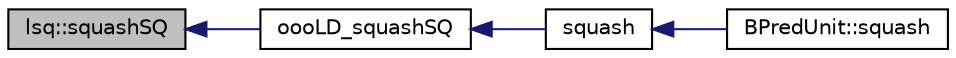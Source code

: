 digraph G
{
  edge [fontname="Helvetica",fontsize="10",labelfontname="Helvetica",labelfontsize="10"];
  node [fontname="Helvetica",fontsize="10",shape=record];
  rankdir=LR;
  Node1 [label="lsq::squashSQ",height=0.2,width=0.4,color="black", fillcolor="grey75", style="filled" fontcolor="black"];
  Node1 -> Node2 [dir=back,color="midnightblue",fontsize="10",style="solid"];
  Node2 [label="oooLD_squashSQ",height=0.2,width=0.4,color="black", fillcolor="white", style="filled",URL="$oooLD__lsq__ctrl_8h.html#a7d4f9d0d16b3b2e46649a78fcade92fd"];
  Node2 -> Node3 [dir=back,color="midnightblue",fontsize="10",style="solid"];
  Node3 [label="squash",height=0.2,width=0.4,color="black", fillcolor="white", style="filled",URL="$bkEnd_8cpp.html#ab66b103fb7f2942ca9fd5379cf47893f"];
  Node3 -> Node4 [dir=back,color="midnightblue",fontsize="10",style="solid"];
  Node4 [label="BPredUnit::squash",height=0.2,width=0.4,color="black", fillcolor="white", style="filled",URL="$classBPredUnit.html#a78e6f48f8a11db90daab850527d48aa7"];
}
